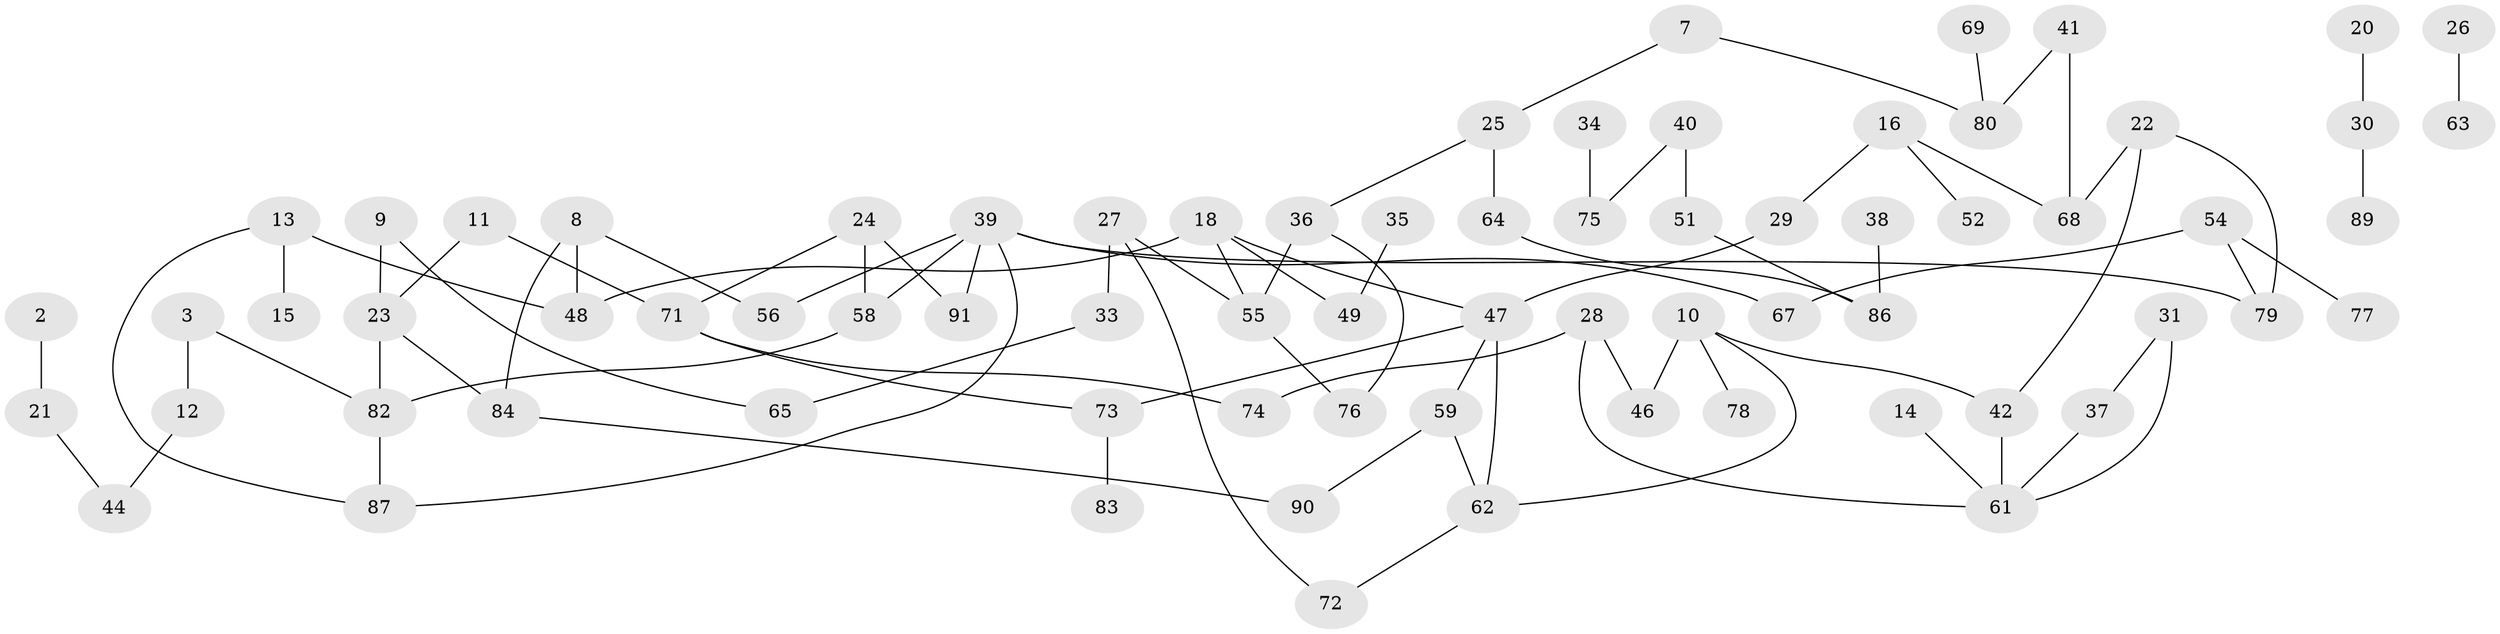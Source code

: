 // original degree distribution, {1: 0.2713178294573643, 3: 0.2248062015503876, 4: 0.06201550387596899, 2: 0.27906976744186046, 0: 0.12403100775193798, 5: 0.031007751937984496, 6: 0.007751937984496124}
// Generated by graph-tools (version 1.1) at 2025/35/03/04/25 23:35:48]
// undirected, 73 vertices, 88 edges
graph export_dot {
  node [color=gray90,style=filled];
  2;
  3;
  7;
  8;
  9;
  10;
  11;
  12;
  13;
  14;
  15;
  16;
  18;
  20;
  21;
  22;
  23;
  24;
  25;
  26;
  27;
  28;
  29;
  30;
  31;
  33;
  34;
  35;
  36;
  37;
  38;
  39;
  40;
  41;
  42;
  44;
  46;
  47;
  48;
  49;
  51;
  52;
  54;
  55;
  56;
  58;
  59;
  61;
  62;
  63;
  64;
  65;
  67;
  68;
  69;
  71;
  72;
  73;
  74;
  75;
  76;
  77;
  78;
  79;
  80;
  82;
  83;
  84;
  86;
  87;
  89;
  90;
  91;
  2 -- 21 [weight=1.0];
  3 -- 12 [weight=1.0];
  3 -- 82 [weight=1.0];
  7 -- 25 [weight=1.0];
  7 -- 80 [weight=1.0];
  8 -- 48 [weight=1.0];
  8 -- 56 [weight=1.0];
  8 -- 84 [weight=1.0];
  9 -- 23 [weight=1.0];
  9 -- 65 [weight=1.0];
  10 -- 42 [weight=1.0];
  10 -- 46 [weight=1.0];
  10 -- 62 [weight=1.0];
  10 -- 78 [weight=1.0];
  11 -- 23 [weight=1.0];
  11 -- 71 [weight=1.0];
  12 -- 44 [weight=1.0];
  13 -- 15 [weight=1.0];
  13 -- 48 [weight=1.0];
  13 -- 87 [weight=1.0];
  14 -- 61 [weight=1.0];
  16 -- 29 [weight=1.0];
  16 -- 52 [weight=1.0];
  16 -- 68 [weight=1.0];
  18 -- 47 [weight=1.0];
  18 -- 48 [weight=1.0];
  18 -- 49 [weight=1.0];
  18 -- 55 [weight=1.0];
  20 -- 30 [weight=1.0];
  21 -- 44 [weight=1.0];
  22 -- 42 [weight=1.0];
  22 -- 68 [weight=1.0];
  22 -- 79 [weight=1.0];
  23 -- 82 [weight=1.0];
  23 -- 84 [weight=1.0];
  24 -- 58 [weight=1.0];
  24 -- 71 [weight=1.0];
  24 -- 91 [weight=1.0];
  25 -- 36 [weight=1.0];
  25 -- 64 [weight=1.0];
  26 -- 63 [weight=1.0];
  27 -- 33 [weight=1.0];
  27 -- 55 [weight=1.0];
  27 -- 72 [weight=1.0];
  28 -- 46 [weight=1.0];
  28 -- 61 [weight=1.0];
  28 -- 74 [weight=1.0];
  29 -- 47 [weight=1.0];
  30 -- 89 [weight=1.0];
  31 -- 37 [weight=1.0];
  31 -- 61 [weight=1.0];
  33 -- 65 [weight=1.0];
  34 -- 75 [weight=1.0];
  35 -- 49 [weight=1.0];
  36 -- 55 [weight=1.0];
  36 -- 76 [weight=1.0];
  37 -- 61 [weight=1.0];
  38 -- 86 [weight=1.0];
  39 -- 56 [weight=1.0];
  39 -- 58 [weight=1.0];
  39 -- 67 [weight=1.0];
  39 -- 79 [weight=1.0];
  39 -- 87 [weight=1.0];
  39 -- 91 [weight=1.0];
  40 -- 51 [weight=1.0];
  40 -- 75 [weight=1.0];
  41 -- 68 [weight=1.0];
  41 -- 80 [weight=1.0];
  42 -- 61 [weight=1.0];
  47 -- 59 [weight=1.0];
  47 -- 62 [weight=1.0];
  47 -- 73 [weight=1.0];
  51 -- 86 [weight=1.0];
  54 -- 67 [weight=1.0];
  54 -- 77 [weight=1.0];
  54 -- 79 [weight=1.0];
  55 -- 76 [weight=1.0];
  58 -- 82 [weight=1.0];
  59 -- 62 [weight=1.0];
  59 -- 90 [weight=1.0];
  62 -- 72 [weight=1.0];
  64 -- 86 [weight=1.0];
  69 -- 80 [weight=1.0];
  71 -- 73 [weight=1.0];
  71 -- 74 [weight=1.0];
  73 -- 83 [weight=1.0];
  82 -- 87 [weight=1.0];
  84 -- 90 [weight=1.0];
}
